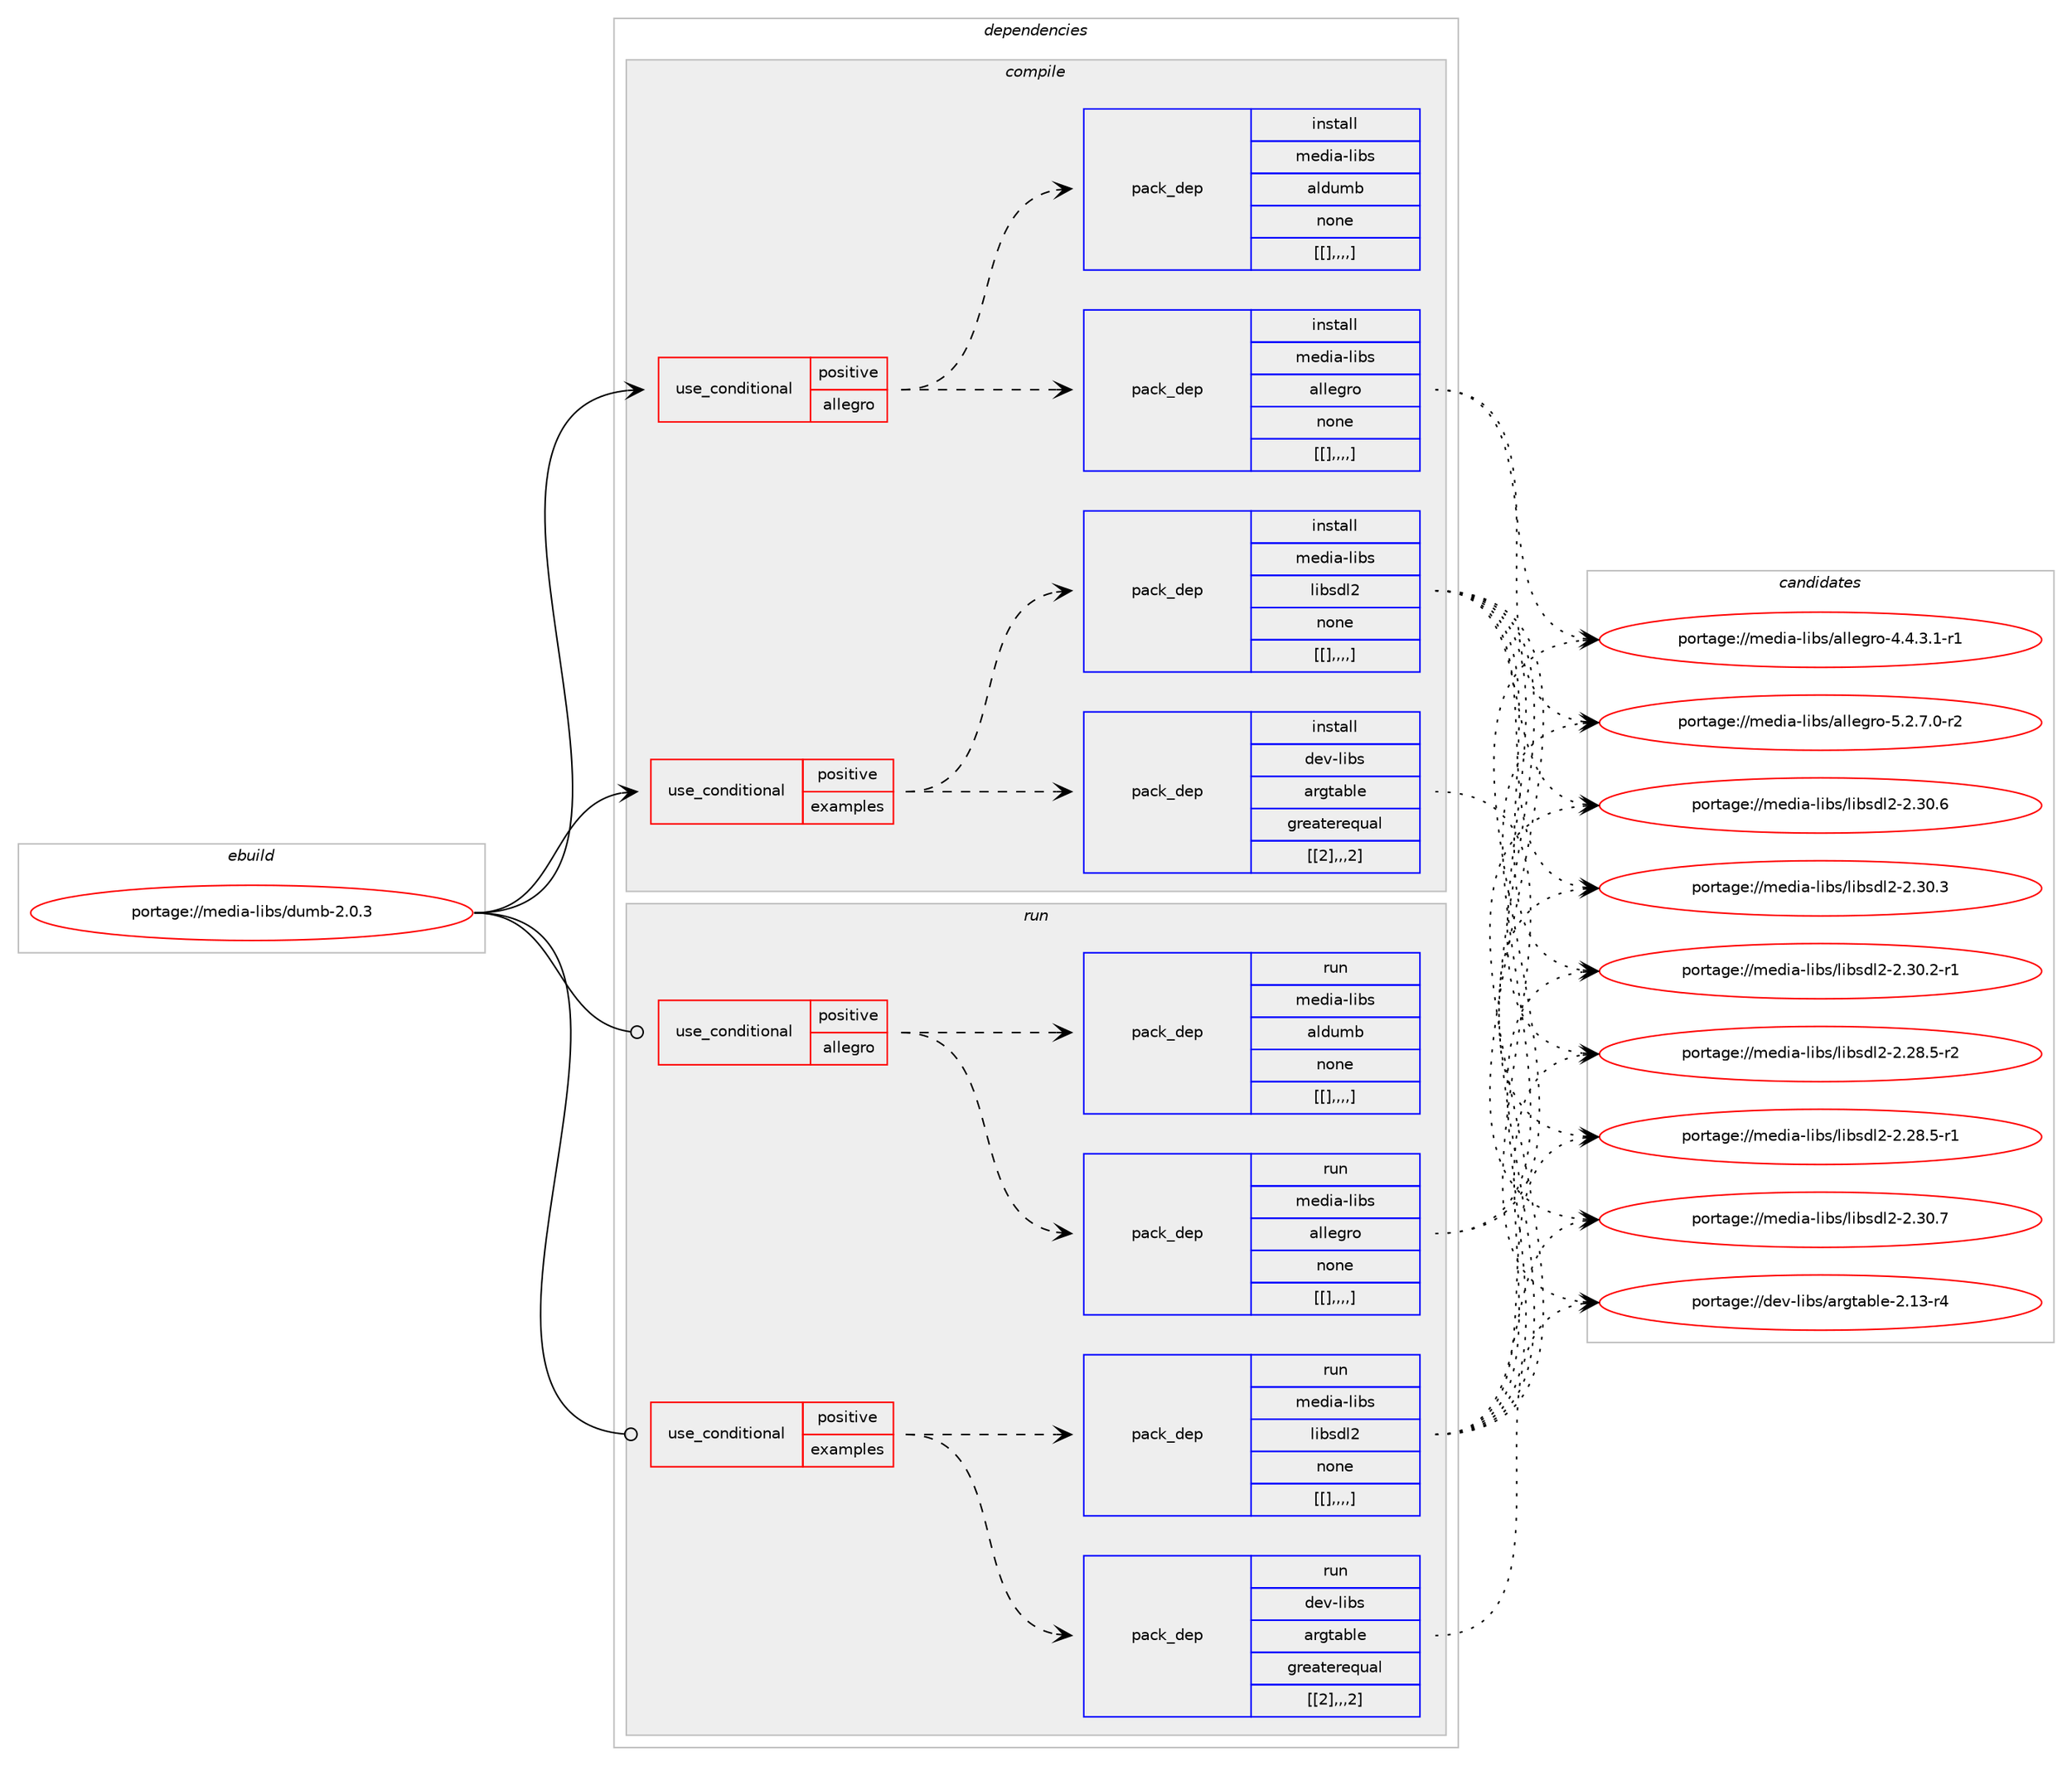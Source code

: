 digraph prolog {

# *************
# Graph options
# *************

newrank=true;
concentrate=true;
compound=true;
graph [rankdir=LR,fontname=Helvetica,fontsize=10,ranksep=1.5];#, ranksep=2.5, nodesep=0.2];
edge  [arrowhead=vee];
node  [fontname=Helvetica,fontsize=10];

# **********
# The ebuild
# **********

subgraph cluster_leftcol {
color=gray;
label=<<i>ebuild</i>>;
id [label="portage://media-libs/dumb-2.0.3", color=red, width=4, href="../media-libs/dumb-2.0.3.svg"];
}

# ****************
# The dependencies
# ****************

subgraph cluster_midcol {
color=gray;
label=<<i>dependencies</i>>;
subgraph cluster_compile {
fillcolor="#eeeeee";
style=filled;
label=<<i>compile</i>>;
subgraph cond77789 {
dependency311901 [label=<<TABLE BORDER="0" CELLBORDER="1" CELLSPACING="0" CELLPADDING="4"><TR><TD ROWSPAN="3" CELLPADDING="10">use_conditional</TD></TR><TR><TD>positive</TD></TR><TR><TD>allegro</TD></TR></TABLE>>, shape=none, color=red];
subgraph pack231589 {
dependency311902 [label=<<TABLE BORDER="0" CELLBORDER="1" CELLSPACING="0" CELLPADDING="4" WIDTH="220"><TR><TD ROWSPAN="6" CELLPADDING="30">pack_dep</TD></TR><TR><TD WIDTH="110">install</TD></TR><TR><TD>media-libs</TD></TR><TR><TD>allegro</TD></TR><TR><TD>none</TD></TR><TR><TD>[[],,,,]</TD></TR></TABLE>>, shape=none, color=blue];
}
dependency311901:e -> dependency311902:w [weight=20,style="dashed",arrowhead="vee"];
subgraph pack231590 {
dependency311903 [label=<<TABLE BORDER="0" CELLBORDER="1" CELLSPACING="0" CELLPADDING="4" WIDTH="220"><TR><TD ROWSPAN="6" CELLPADDING="30">pack_dep</TD></TR><TR><TD WIDTH="110">install</TD></TR><TR><TD>media-libs</TD></TR><TR><TD>aldumb</TD></TR><TR><TD>none</TD></TR><TR><TD>[[],,,,]</TD></TR></TABLE>>, shape=none, color=blue];
}
dependency311901:e -> dependency311903:w [weight=20,style="dashed",arrowhead="vee"];
}
id:e -> dependency311901:w [weight=20,style="solid",arrowhead="vee"];
subgraph cond77790 {
dependency311904 [label=<<TABLE BORDER="0" CELLBORDER="1" CELLSPACING="0" CELLPADDING="4"><TR><TD ROWSPAN="3" CELLPADDING="10">use_conditional</TD></TR><TR><TD>positive</TD></TR><TR><TD>examples</TD></TR></TABLE>>, shape=none, color=red];
subgraph pack231591 {
dependency311905 [label=<<TABLE BORDER="0" CELLBORDER="1" CELLSPACING="0" CELLPADDING="4" WIDTH="220"><TR><TD ROWSPAN="6" CELLPADDING="30">pack_dep</TD></TR><TR><TD WIDTH="110">install</TD></TR><TR><TD>dev-libs</TD></TR><TR><TD>argtable</TD></TR><TR><TD>greaterequal</TD></TR><TR><TD>[[2],,,2]</TD></TR></TABLE>>, shape=none, color=blue];
}
dependency311904:e -> dependency311905:w [weight=20,style="dashed",arrowhead="vee"];
subgraph pack231592 {
dependency311906 [label=<<TABLE BORDER="0" CELLBORDER="1" CELLSPACING="0" CELLPADDING="4" WIDTH="220"><TR><TD ROWSPAN="6" CELLPADDING="30">pack_dep</TD></TR><TR><TD WIDTH="110">install</TD></TR><TR><TD>media-libs</TD></TR><TR><TD>libsdl2</TD></TR><TR><TD>none</TD></TR><TR><TD>[[],,,,]</TD></TR></TABLE>>, shape=none, color=blue];
}
dependency311904:e -> dependency311906:w [weight=20,style="dashed",arrowhead="vee"];
}
id:e -> dependency311904:w [weight=20,style="solid",arrowhead="vee"];
}
subgraph cluster_compileandrun {
fillcolor="#eeeeee";
style=filled;
label=<<i>compile and run</i>>;
}
subgraph cluster_run {
fillcolor="#eeeeee";
style=filled;
label=<<i>run</i>>;
subgraph cond77791 {
dependency311907 [label=<<TABLE BORDER="0" CELLBORDER="1" CELLSPACING="0" CELLPADDING="4"><TR><TD ROWSPAN="3" CELLPADDING="10">use_conditional</TD></TR><TR><TD>positive</TD></TR><TR><TD>allegro</TD></TR></TABLE>>, shape=none, color=red];
subgraph pack231593 {
dependency311908 [label=<<TABLE BORDER="0" CELLBORDER="1" CELLSPACING="0" CELLPADDING="4" WIDTH="220"><TR><TD ROWSPAN="6" CELLPADDING="30">pack_dep</TD></TR><TR><TD WIDTH="110">run</TD></TR><TR><TD>media-libs</TD></TR><TR><TD>allegro</TD></TR><TR><TD>none</TD></TR><TR><TD>[[],,,,]</TD></TR></TABLE>>, shape=none, color=blue];
}
dependency311907:e -> dependency311908:w [weight=20,style="dashed",arrowhead="vee"];
subgraph pack231594 {
dependency311909 [label=<<TABLE BORDER="0" CELLBORDER="1" CELLSPACING="0" CELLPADDING="4" WIDTH="220"><TR><TD ROWSPAN="6" CELLPADDING="30">pack_dep</TD></TR><TR><TD WIDTH="110">run</TD></TR><TR><TD>media-libs</TD></TR><TR><TD>aldumb</TD></TR><TR><TD>none</TD></TR><TR><TD>[[],,,,]</TD></TR></TABLE>>, shape=none, color=blue];
}
dependency311907:e -> dependency311909:w [weight=20,style="dashed",arrowhead="vee"];
}
id:e -> dependency311907:w [weight=20,style="solid",arrowhead="odot"];
subgraph cond77792 {
dependency311910 [label=<<TABLE BORDER="0" CELLBORDER="1" CELLSPACING="0" CELLPADDING="4"><TR><TD ROWSPAN="3" CELLPADDING="10">use_conditional</TD></TR><TR><TD>positive</TD></TR><TR><TD>examples</TD></TR></TABLE>>, shape=none, color=red];
subgraph pack231595 {
dependency311911 [label=<<TABLE BORDER="0" CELLBORDER="1" CELLSPACING="0" CELLPADDING="4" WIDTH="220"><TR><TD ROWSPAN="6" CELLPADDING="30">pack_dep</TD></TR><TR><TD WIDTH="110">run</TD></TR><TR><TD>dev-libs</TD></TR><TR><TD>argtable</TD></TR><TR><TD>greaterequal</TD></TR><TR><TD>[[2],,,2]</TD></TR></TABLE>>, shape=none, color=blue];
}
dependency311910:e -> dependency311911:w [weight=20,style="dashed",arrowhead="vee"];
subgraph pack231596 {
dependency311912 [label=<<TABLE BORDER="0" CELLBORDER="1" CELLSPACING="0" CELLPADDING="4" WIDTH="220"><TR><TD ROWSPAN="6" CELLPADDING="30">pack_dep</TD></TR><TR><TD WIDTH="110">run</TD></TR><TR><TD>media-libs</TD></TR><TR><TD>libsdl2</TD></TR><TR><TD>none</TD></TR><TR><TD>[[],,,,]</TD></TR></TABLE>>, shape=none, color=blue];
}
dependency311910:e -> dependency311912:w [weight=20,style="dashed",arrowhead="vee"];
}
id:e -> dependency311910:w [weight=20,style="solid",arrowhead="odot"];
}
}

# **************
# The candidates
# **************

subgraph cluster_choices {
rank=same;
color=gray;
label=<<i>candidates</i>>;

subgraph choice231589 {
color=black;
nodesep=1;
choice109101100105974510810598115479710810810110311411145534650465546484511450 [label="portage://media-libs/allegro-5.2.7.0-r2", color=red, width=4,href="../media-libs/allegro-5.2.7.0-r2.svg"];
choice109101100105974510810598115479710810810110311411145524652465146494511449 [label="portage://media-libs/allegro-4.4.3.1-r1", color=red, width=4,href="../media-libs/allegro-4.4.3.1-r1.svg"];
dependency311902:e -> choice109101100105974510810598115479710810810110311411145534650465546484511450:w [style=dotted,weight="100"];
dependency311902:e -> choice109101100105974510810598115479710810810110311411145524652465146494511449:w [style=dotted,weight="100"];
}
subgraph choice231590 {
color=black;
nodesep=1;
}
subgraph choice231591 {
color=black;
nodesep=1;
choice10010111845108105981154797114103116979810810145504649514511452 [label="portage://dev-libs/argtable-2.13-r4", color=red, width=4,href="../dev-libs/argtable-2.13-r4.svg"];
dependency311905:e -> choice10010111845108105981154797114103116979810810145504649514511452:w [style=dotted,weight="100"];
}
subgraph choice231592 {
color=black;
nodesep=1;
choice10910110010597451081059811547108105981151001085045504651484655 [label="portage://media-libs/libsdl2-2.30.7", color=red, width=4,href="../media-libs/libsdl2-2.30.7.svg"];
choice10910110010597451081059811547108105981151001085045504651484654 [label="portage://media-libs/libsdl2-2.30.6", color=red, width=4,href="../media-libs/libsdl2-2.30.6.svg"];
choice10910110010597451081059811547108105981151001085045504651484651 [label="portage://media-libs/libsdl2-2.30.3", color=red, width=4,href="../media-libs/libsdl2-2.30.3.svg"];
choice109101100105974510810598115471081059811510010850455046514846504511449 [label="portage://media-libs/libsdl2-2.30.2-r1", color=red, width=4,href="../media-libs/libsdl2-2.30.2-r1.svg"];
choice109101100105974510810598115471081059811510010850455046505646534511450 [label="portage://media-libs/libsdl2-2.28.5-r2", color=red, width=4,href="../media-libs/libsdl2-2.28.5-r2.svg"];
choice109101100105974510810598115471081059811510010850455046505646534511449 [label="portage://media-libs/libsdl2-2.28.5-r1", color=red, width=4,href="../media-libs/libsdl2-2.28.5-r1.svg"];
dependency311906:e -> choice10910110010597451081059811547108105981151001085045504651484655:w [style=dotted,weight="100"];
dependency311906:e -> choice10910110010597451081059811547108105981151001085045504651484654:w [style=dotted,weight="100"];
dependency311906:e -> choice10910110010597451081059811547108105981151001085045504651484651:w [style=dotted,weight="100"];
dependency311906:e -> choice109101100105974510810598115471081059811510010850455046514846504511449:w [style=dotted,weight="100"];
dependency311906:e -> choice109101100105974510810598115471081059811510010850455046505646534511450:w [style=dotted,weight="100"];
dependency311906:e -> choice109101100105974510810598115471081059811510010850455046505646534511449:w [style=dotted,weight="100"];
}
subgraph choice231593 {
color=black;
nodesep=1;
choice109101100105974510810598115479710810810110311411145534650465546484511450 [label="portage://media-libs/allegro-5.2.7.0-r2", color=red, width=4,href="../media-libs/allegro-5.2.7.0-r2.svg"];
choice109101100105974510810598115479710810810110311411145524652465146494511449 [label="portage://media-libs/allegro-4.4.3.1-r1", color=red, width=4,href="../media-libs/allegro-4.4.3.1-r1.svg"];
dependency311908:e -> choice109101100105974510810598115479710810810110311411145534650465546484511450:w [style=dotted,weight="100"];
dependency311908:e -> choice109101100105974510810598115479710810810110311411145524652465146494511449:w [style=dotted,weight="100"];
}
subgraph choice231594 {
color=black;
nodesep=1;
}
subgraph choice231595 {
color=black;
nodesep=1;
choice10010111845108105981154797114103116979810810145504649514511452 [label="portage://dev-libs/argtable-2.13-r4", color=red, width=4,href="../dev-libs/argtable-2.13-r4.svg"];
dependency311911:e -> choice10010111845108105981154797114103116979810810145504649514511452:w [style=dotted,weight="100"];
}
subgraph choice231596 {
color=black;
nodesep=1;
choice10910110010597451081059811547108105981151001085045504651484655 [label="portage://media-libs/libsdl2-2.30.7", color=red, width=4,href="../media-libs/libsdl2-2.30.7.svg"];
choice10910110010597451081059811547108105981151001085045504651484654 [label="portage://media-libs/libsdl2-2.30.6", color=red, width=4,href="../media-libs/libsdl2-2.30.6.svg"];
choice10910110010597451081059811547108105981151001085045504651484651 [label="portage://media-libs/libsdl2-2.30.3", color=red, width=4,href="../media-libs/libsdl2-2.30.3.svg"];
choice109101100105974510810598115471081059811510010850455046514846504511449 [label="portage://media-libs/libsdl2-2.30.2-r1", color=red, width=4,href="../media-libs/libsdl2-2.30.2-r1.svg"];
choice109101100105974510810598115471081059811510010850455046505646534511450 [label="portage://media-libs/libsdl2-2.28.5-r2", color=red, width=4,href="../media-libs/libsdl2-2.28.5-r2.svg"];
choice109101100105974510810598115471081059811510010850455046505646534511449 [label="portage://media-libs/libsdl2-2.28.5-r1", color=red, width=4,href="../media-libs/libsdl2-2.28.5-r1.svg"];
dependency311912:e -> choice10910110010597451081059811547108105981151001085045504651484655:w [style=dotted,weight="100"];
dependency311912:e -> choice10910110010597451081059811547108105981151001085045504651484654:w [style=dotted,weight="100"];
dependency311912:e -> choice10910110010597451081059811547108105981151001085045504651484651:w [style=dotted,weight="100"];
dependency311912:e -> choice109101100105974510810598115471081059811510010850455046514846504511449:w [style=dotted,weight="100"];
dependency311912:e -> choice109101100105974510810598115471081059811510010850455046505646534511450:w [style=dotted,weight="100"];
dependency311912:e -> choice109101100105974510810598115471081059811510010850455046505646534511449:w [style=dotted,weight="100"];
}
}

}
